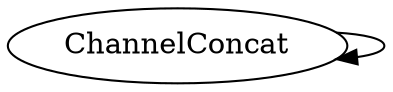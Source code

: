 /* Created by mdot for Matlab */
digraph m2html {
  ChannelConcat -> ChannelConcat;

  ChannelConcat [URL="ChannelConcat.html"];
}